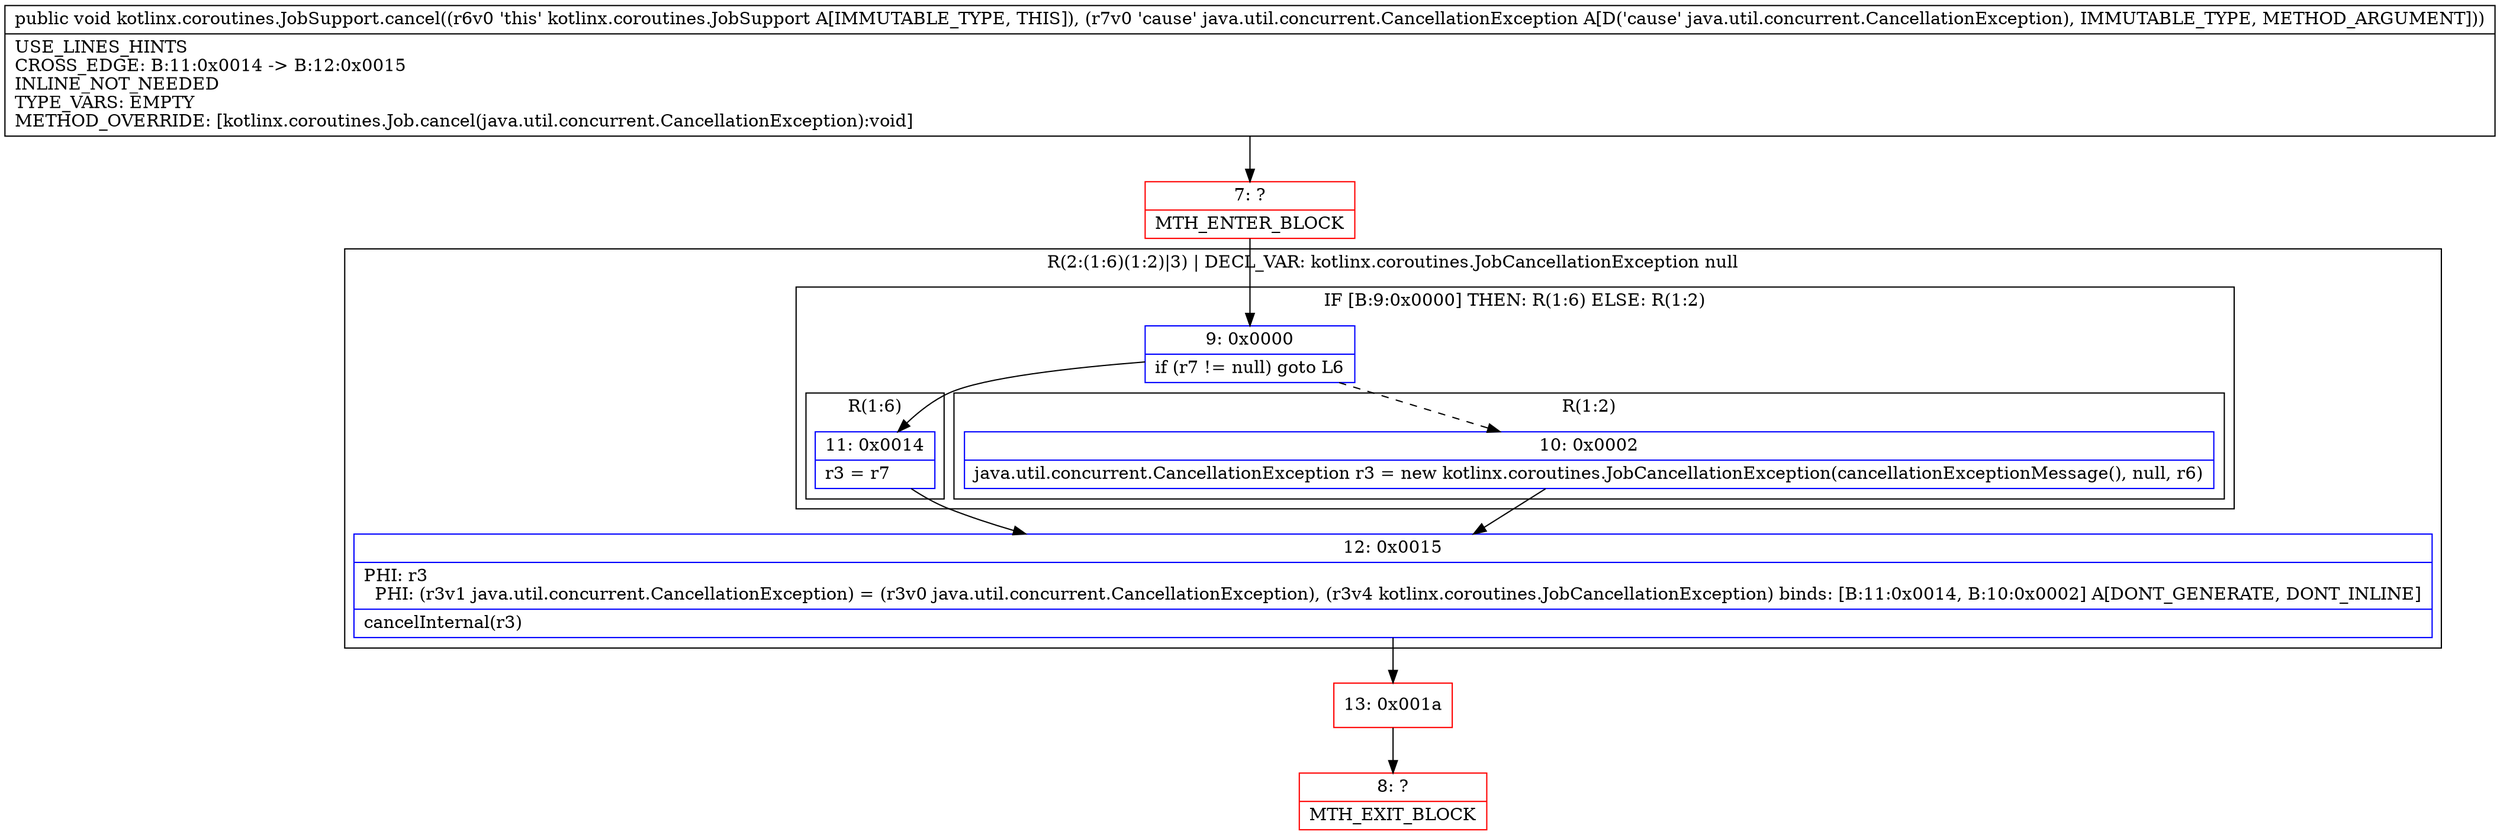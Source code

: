 digraph "CFG forkotlinx.coroutines.JobSupport.cancel(Ljava\/util\/concurrent\/CancellationException;)V" {
subgraph cluster_Region_106785739 {
label = "R(2:(1:6)(1:2)|3) | DECL_VAR: kotlinx.coroutines.JobCancellationException null\l";
node [shape=record,color=blue];
subgraph cluster_IfRegion_71261870 {
label = "IF [B:9:0x0000] THEN: R(1:6) ELSE: R(1:2)";
node [shape=record,color=blue];
Node_9 [shape=record,label="{9\:\ 0x0000|if (r7 != null) goto L6\l}"];
subgraph cluster_Region_1771831454 {
label = "R(1:6)";
node [shape=record,color=blue];
Node_11 [shape=record,label="{11\:\ 0x0014|r3 = r7\l}"];
}
subgraph cluster_Region_1495739392 {
label = "R(1:2)";
node [shape=record,color=blue];
Node_10 [shape=record,label="{10\:\ 0x0002|java.util.concurrent.CancellationException r3 = new kotlinx.coroutines.JobCancellationException(cancellationExceptionMessage(), null, r6)\l}"];
}
}
Node_12 [shape=record,label="{12\:\ 0x0015|PHI: r3 \l  PHI: (r3v1 java.util.concurrent.CancellationException) = (r3v0 java.util.concurrent.CancellationException), (r3v4 kotlinx.coroutines.JobCancellationException) binds: [B:11:0x0014, B:10:0x0002] A[DONT_GENERATE, DONT_INLINE]\l|cancelInternal(r3)\l}"];
}
Node_7 [shape=record,color=red,label="{7\:\ ?|MTH_ENTER_BLOCK\l}"];
Node_13 [shape=record,color=red,label="{13\:\ 0x001a}"];
Node_8 [shape=record,color=red,label="{8\:\ ?|MTH_EXIT_BLOCK\l}"];
MethodNode[shape=record,label="{public void kotlinx.coroutines.JobSupport.cancel((r6v0 'this' kotlinx.coroutines.JobSupport A[IMMUTABLE_TYPE, THIS]), (r7v0 'cause' java.util.concurrent.CancellationException A[D('cause' java.util.concurrent.CancellationException), IMMUTABLE_TYPE, METHOD_ARGUMENT]))  | USE_LINES_HINTS\lCROSS_EDGE: B:11:0x0014 \-\> B:12:0x0015\lINLINE_NOT_NEEDED\lTYPE_VARS: EMPTY\lMETHOD_OVERRIDE: [kotlinx.coroutines.Job.cancel(java.util.concurrent.CancellationException):void]\l}"];
MethodNode -> Node_7;Node_9 -> Node_10[style=dashed];
Node_9 -> Node_11;
Node_11 -> Node_12;
Node_10 -> Node_12;
Node_12 -> Node_13;
Node_7 -> Node_9;
Node_13 -> Node_8;
}

